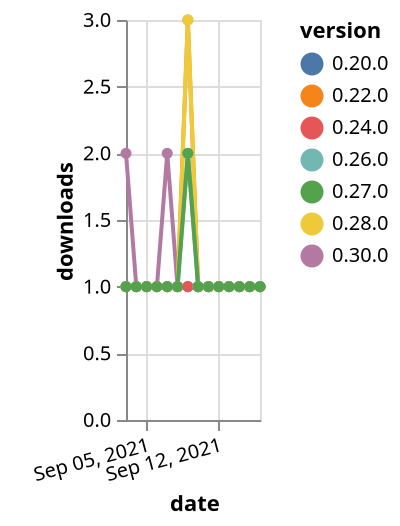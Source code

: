 {"$schema": "https://vega.github.io/schema/vega-lite/v5.json", "description": "A simple bar chart with embedded data.", "data": {"values": [{"date": "2021-09-03", "total": 214, "delta": 1, "version": "0.20.0"}, {"date": "2021-09-04", "total": 215, "delta": 1, "version": "0.20.0"}, {"date": "2021-09-05", "total": 216, "delta": 1, "version": "0.20.0"}, {"date": "2021-09-06", "total": 217, "delta": 1, "version": "0.20.0"}, {"date": "2021-09-07", "total": 218, "delta": 1, "version": "0.20.0"}, {"date": "2021-09-08", "total": 219, "delta": 1, "version": "0.20.0"}, {"date": "2021-09-09", "total": 220, "delta": 1, "version": "0.20.0"}, {"date": "2021-09-10", "total": 221, "delta": 1, "version": "0.20.0"}, {"date": "2021-09-11", "total": 222, "delta": 1, "version": "0.20.0"}, {"date": "2021-09-12", "total": 223, "delta": 1, "version": "0.20.0"}, {"date": "2021-09-13", "total": 224, "delta": 1, "version": "0.20.0"}, {"date": "2021-09-14", "total": 225, "delta": 1, "version": "0.20.0"}, {"date": "2021-09-15", "total": 226, "delta": 1, "version": "0.20.0"}, {"date": "2021-09-16", "total": 227, "delta": 1, "version": "0.20.0"}, {"date": "2021-09-03", "total": 306, "delta": 1, "version": "0.22.0"}, {"date": "2021-09-04", "total": 307, "delta": 1, "version": "0.22.0"}, {"date": "2021-09-05", "total": 308, "delta": 1, "version": "0.22.0"}, {"date": "2021-09-06", "total": 309, "delta": 1, "version": "0.22.0"}, {"date": "2021-09-07", "total": 310, "delta": 1, "version": "0.22.0"}, {"date": "2021-09-08", "total": 311, "delta": 1, "version": "0.22.0"}, {"date": "2021-09-09", "total": 314, "delta": 3, "version": "0.22.0"}, {"date": "2021-09-10", "total": 315, "delta": 1, "version": "0.22.0"}, {"date": "2021-09-11", "total": 316, "delta": 1, "version": "0.22.0"}, {"date": "2021-09-12", "total": 317, "delta": 1, "version": "0.22.0"}, {"date": "2021-09-13", "total": 318, "delta": 1, "version": "0.22.0"}, {"date": "2021-09-14", "total": 319, "delta": 1, "version": "0.22.0"}, {"date": "2021-09-15", "total": 320, "delta": 1, "version": "0.22.0"}, {"date": "2021-09-16", "total": 321, "delta": 1, "version": "0.22.0"}, {"date": "2021-09-03", "total": 116, "delta": 2, "version": "0.30.0"}, {"date": "2021-09-04", "total": 117, "delta": 1, "version": "0.30.0"}, {"date": "2021-09-05", "total": 118, "delta": 1, "version": "0.30.0"}, {"date": "2021-09-06", "total": 119, "delta": 1, "version": "0.30.0"}, {"date": "2021-09-07", "total": 121, "delta": 2, "version": "0.30.0"}, {"date": "2021-09-08", "total": 122, "delta": 1, "version": "0.30.0"}, {"date": "2021-09-09", "total": 123, "delta": 1, "version": "0.30.0"}, {"date": "2021-09-10", "total": 124, "delta": 1, "version": "0.30.0"}, {"date": "2021-09-11", "total": 125, "delta": 1, "version": "0.30.0"}, {"date": "2021-09-12", "total": 126, "delta": 1, "version": "0.30.0"}, {"date": "2021-09-13", "total": 127, "delta": 1, "version": "0.30.0"}, {"date": "2021-09-14", "total": 128, "delta": 1, "version": "0.30.0"}, {"date": "2021-09-15", "total": 129, "delta": 1, "version": "0.30.0"}, {"date": "2021-09-16", "total": 130, "delta": 1, "version": "0.30.0"}, {"date": "2021-09-03", "total": 165, "delta": 1, "version": "0.24.0"}, {"date": "2021-09-04", "total": 166, "delta": 1, "version": "0.24.0"}, {"date": "2021-09-05", "total": 167, "delta": 1, "version": "0.24.0"}, {"date": "2021-09-06", "total": 168, "delta": 1, "version": "0.24.0"}, {"date": "2021-09-07", "total": 169, "delta": 1, "version": "0.24.0"}, {"date": "2021-09-08", "total": 170, "delta": 1, "version": "0.24.0"}, {"date": "2021-09-09", "total": 171, "delta": 1, "version": "0.24.0"}, {"date": "2021-09-10", "total": 172, "delta": 1, "version": "0.24.0"}, {"date": "2021-09-11", "total": 173, "delta": 1, "version": "0.24.0"}, {"date": "2021-09-12", "total": 174, "delta": 1, "version": "0.24.0"}, {"date": "2021-09-13", "total": 175, "delta": 1, "version": "0.24.0"}, {"date": "2021-09-14", "total": 176, "delta": 1, "version": "0.24.0"}, {"date": "2021-09-15", "total": 177, "delta": 1, "version": "0.24.0"}, {"date": "2021-09-16", "total": 178, "delta": 1, "version": "0.24.0"}, {"date": "2021-09-03", "total": 165, "delta": 1, "version": "0.28.0"}, {"date": "2021-09-04", "total": 166, "delta": 1, "version": "0.28.0"}, {"date": "2021-09-05", "total": 167, "delta": 1, "version": "0.28.0"}, {"date": "2021-09-06", "total": 168, "delta": 1, "version": "0.28.0"}, {"date": "2021-09-07", "total": 169, "delta": 1, "version": "0.28.0"}, {"date": "2021-09-08", "total": 170, "delta": 1, "version": "0.28.0"}, {"date": "2021-09-09", "total": 173, "delta": 3, "version": "0.28.0"}, {"date": "2021-09-10", "total": 174, "delta": 1, "version": "0.28.0"}, {"date": "2021-09-11", "total": 175, "delta": 1, "version": "0.28.0"}, {"date": "2021-09-12", "total": 176, "delta": 1, "version": "0.28.0"}, {"date": "2021-09-13", "total": 177, "delta": 1, "version": "0.28.0"}, {"date": "2021-09-14", "total": 178, "delta": 1, "version": "0.28.0"}, {"date": "2021-09-15", "total": 179, "delta": 1, "version": "0.28.0"}, {"date": "2021-09-16", "total": 180, "delta": 1, "version": "0.28.0"}, {"date": "2021-09-03", "total": 144, "delta": 1, "version": "0.26.0"}, {"date": "2021-09-04", "total": 145, "delta": 1, "version": "0.26.0"}, {"date": "2021-09-05", "total": 146, "delta": 1, "version": "0.26.0"}, {"date": "2021-09-06", "total": 147, "delta": 1, "version": "0.26.0"}, {"date": "2021-09-07", "total": 148, "delta": 1, "version": "0.26.0"}, {"date": "2021-09-08", "total": 149, "delta": 1, "version": "0.26.0"}, {"date": "2021-09-09", "total": 151, "delta": 2, "version": "0.26.0"}, {"date": "2021-09-10", "total": 152, "delta": 1, "version": "0.26.0"}, {"date": "2021-09-11", "total": 153, "delta": 1, "version": "0.26.0"}, {"date": "2021-09-12", "total": 154, "delta": 1, "version": "0.26.0"}, {"date": "2021-09-13", "total": 155, "delta": 1, "version": "0.26.0"}, {"date": "2021-09-14", "total": 156, "delta": 1, "version": "0.26.0"}, {"date": "2021-09-15", "total": 157, "delta": 1, "version": "0.26.0"}, {"date": "2021-09-16", "total": 158, "delta": 1, "version": "0.26.0"}, {"date": "2021-09-03", "total": 134, "delta": 1, "version": "0.27.0"}, {"date": "2021-09-04", "total": 135, "delta": 1, "version": "0.27.0"}, {"date": "2021-09-05", "total": 136, "delta": 1, "version": "0.27.0"}, {"date": "2021-09-06", "total": 137, "delta": 1, "version": "0.27.0"}, {"date": "2021-09-07", "total": 138, "delta": 1, "version": "0.27.0"}, {"date": "2021-09-08", "total": 139, "delta": 1, "version": "0.27.0"}, {"date": "2021-09-09", "total": 141, "delta": 2, "version": "0.27.0"}, {"date": "2021-09-10", "total": 142, "delta": 1, "version": "0.27.0"}, {"date": "2021-09-11", "total": 143, "delta": 1, "version": "0.27.0"}, {"date": "2021-09-12", "total": 144, "delta": 1, "version": "0.27.0"}, {"date": "2021-09-13", "total": 145, "delta": 1, "version": "0.27.0"}, {"date": "2021-09-14", "total": 146, "delta": 1, "version": "0.27.0"}, {"date": "2021-09-15", "total": 147, "delta": 1, "version": "0.27.0"}, {"date": "2021-09-16", "total": 148, "delta": 1, "version": "0.27.0"}]}, "width": "container", "mark": {"type": "line", "point": {"filled": true}}, "encoding": {"x": {"field": "date", "type": "temporal", "timeUnit": "yearmonthdate", "title": "date", "axis": {"labelAngle": -15}}, "y": {"field": "delta", "type": "quantitative", "title": "downloads"}, "color": {"field": "version", "type": "nominal"}, "tooltip": {"field": "delta"}}}